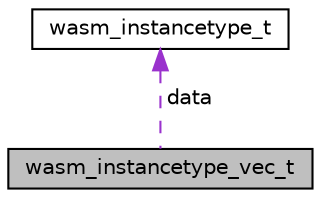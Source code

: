 digraph "wasm_instancetype_vec_t"
{
 // LATEX_PDF_SIZE
  edge [fontname="Helvetica",fontsize="10",labelfontname="Helvetica",labelfontsize="10"];
  node [fontname="Helvetica",fontsize="10",shape=record];
  Node1 [label="wasm_instancetype_vec_t",height=0.2,width=0.4,color="black", fillcolor="grey75", style="filled", fontcolor="black",tooltip="A list of wasm_instancetype_t values."];
  Node2 -> Node1 [dir="back",color="darkorchid3",fontsize="10",style="dashed",label=" data" ,fontname="Helvetica"];
  Node2 [label="wasm_instancetype_t",height=0.2,width=0.4,color="black", fillcolor="white", style="filled",URL="$structwasm__instancetype__t.html",tooltip="An opaque object representing the type of a function."];
}
